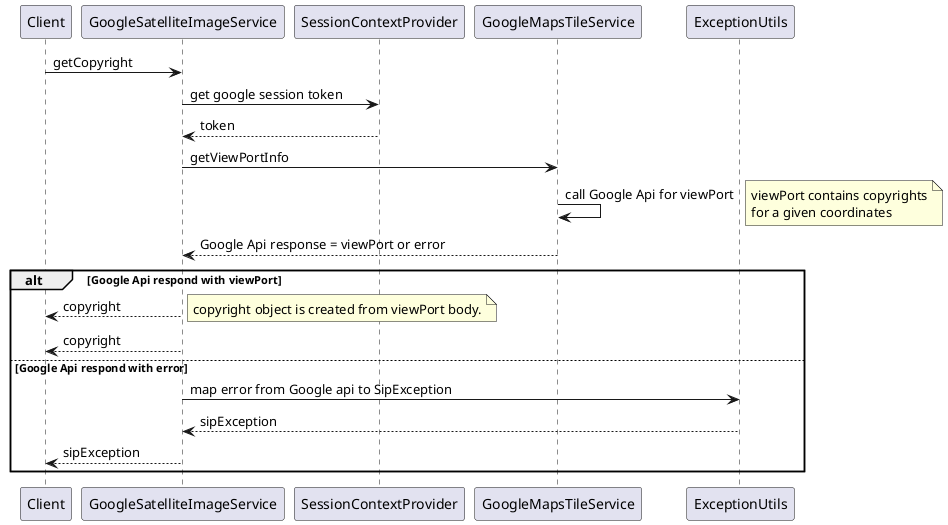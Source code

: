 @startuml

Client -> GoogleSatelliteImageService: getCopyright
GoogleSatelliteImageService -> SessionContextProvider: get google session token
SessionContextProvider --> GoogleSatelliteImageService: token
GoogleSatelliteImageService -> GoogleMapsTileService: getViewPortInfo
GoogleMapsTileService -> GoogleMapsTileService: call Google Api for viewPort
note right: viewPort contains copyrights\nfor a given coordinates
GoogleMapsTileService --> GoogleSatelliteImageService: Google Api response = viewPort or error
alt Google Api respond with viewPort
    GoogleSatelliteImageService --> Client: copyright
    note right: copyright object is created from viewPort body.
    GoogleSatelliteImageService --> Client: copyright
else Google Api respond with error
    GoogleSatelliteImageService -> ExceptionUtils: map error from Google api to SipException
    ExceptionUtils --> GoogleSatelliteImageService: sipException
    GoogleSatelliteImageService --> Client: sipException
end

@enduml